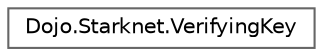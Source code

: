 digraph "Graphical Class Hierarchy"
{
 // LATEX_PDF_SIZE
  bgcolor="transparent";
  edge [fontname=Helvetica,fontsize=10,labelfontname=Helvetica,labelfontsize=10];
  node [fontname=Helvetica,fontsize=10,shape=box,height=0.2,width=0.4];
  rankdir="LR";
  Node0 [id="Node000000",label="Dojo.Starknet.VerifyingKey",height=0.2,width=0.4,color="grey40", fillcolor="white", style="filled",URL="$class_dojo_1_1_starknet_1_1_verifying_key.html",tooltip=" "];
}
